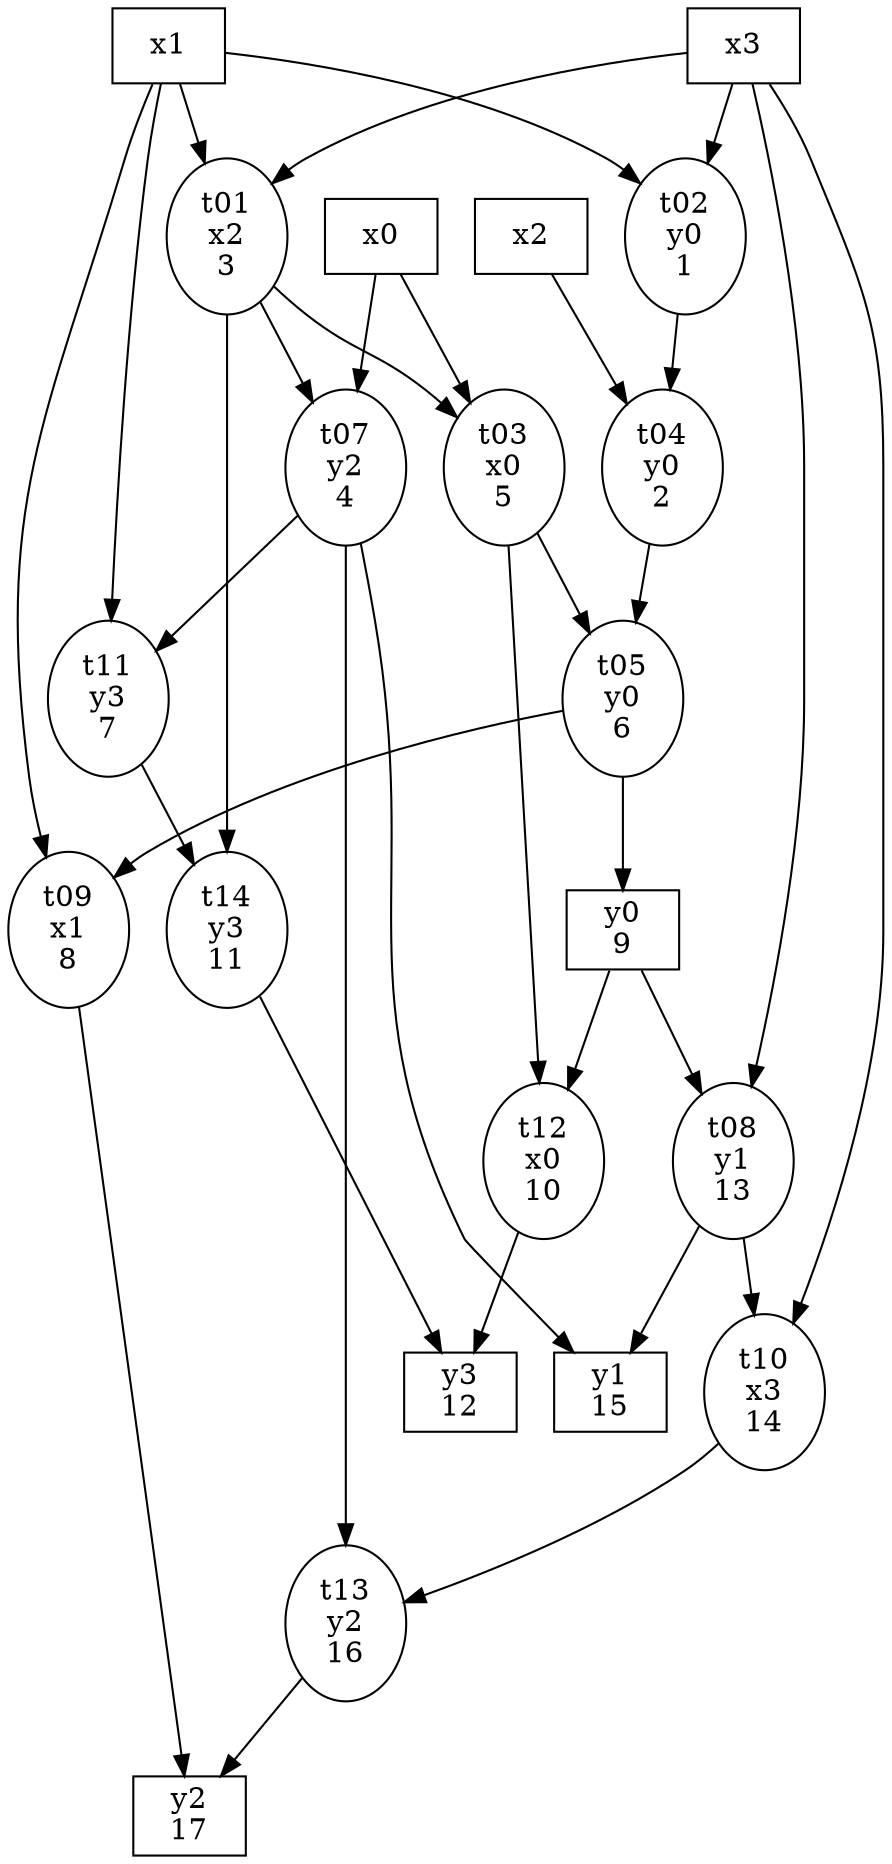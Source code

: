 strict digraph sbox5 {
  x0 [shape=box];
  x1 [shape=box];
  x2 [shape=box];
  x3 [shape=box];

  t02 [label="\N\ny0\n1"];
  t04 [label="\N\ny0\n2"];
  t01 [label="\N\nx2\n3"];
  t07 [label="\N\ny2\n4"];
  t03 [label="\N\nx0\n5"];
  t05 [label="\N\ny0\n6"];
  t11 [label="\N\ny3\n7"];
  t09 [label="\N\nx1\n8"];
  y0  [shape=box, label="\N\n9"];
  t12 [label="\N\nx0\n10"];
  t14 [label="\N\ny3\n11"];
  y3  [shape=box, label="\N\n12"];
  t08 [label="\N\ny1\n13"];
  t10 [label="\N\nx3\n14"];
  y1  [shape=box, label="\N\n15"];
  t13 [label="\N\ny2\n16"];
  y2 [shape=box, label="\N\n17"];

  x1  -> t01; x3  -> t01;  // t01 = x1  ^ x3;
  x1  -> t02; x3  -> t02;  // t02 = x1  | x3;
  x0  -> t03; t01 -> t03;  // t03 = x0  & t01;
  x2  -> t04; t02 -> t04;  // t04 = x2  ^ t02;
  t03 -> t05; t04 -> t05;  // t05 = t03 ^ t04;
  t05 -> y0;               // y0  =     ~ t05;
  x0  -> t07; t01 -> t07;  // t07 = x0  ^ t01;
  x3  -> t08; y0  -> t08;  // t08 = x3  | y0;
  x1  -> t09; t05 -> t09;  // t09 = x1  | t05;
  x3  -> t10; t08 -> t10;  // t10 = x3  ^ t08;
  x1  -> t11; t07 -> t11;  // t11 = x1  | t07;
  t03 -> t12; y0  -> t12;  // t12 = t03 | y0;
  t07 -> t13; t10 -> t13;  // t13 = t07 | t10;
  t01 -> t14; t11 -> t14;  // t14 = t01 ^ t11;
  t09 -> y2;  t13 -> y2;   // y2  = t09 ^ t13;
  t07 -> y1;  t08 -> y1;   // y1  = t07 ^ t08;
  t12 -> y3;  t14 -> y3;   // y3  = t12 ^ t14;
}
